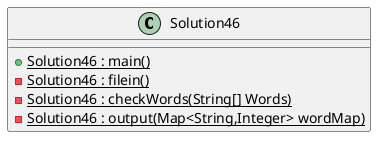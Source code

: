@startuml
'https://plantuml.com/class-diagram

Class Solution46
{
        +{static}Solution46 : main()
        -{static}Solution46 : filein()
        -{static}Solution46 : checkWords(String[] Words)
        -{static}Solution46 : output(Map<String,Integer> wordMap)
}

@enduml
